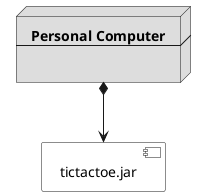 @startuml diseño_la_arquitectura
skinparam ComponentBackgroundColor white

node node #DDDDDD [
<b>Personal Computer</b>
----

]

[ tictactoe.jar ] as component

node *--> component

@enduml